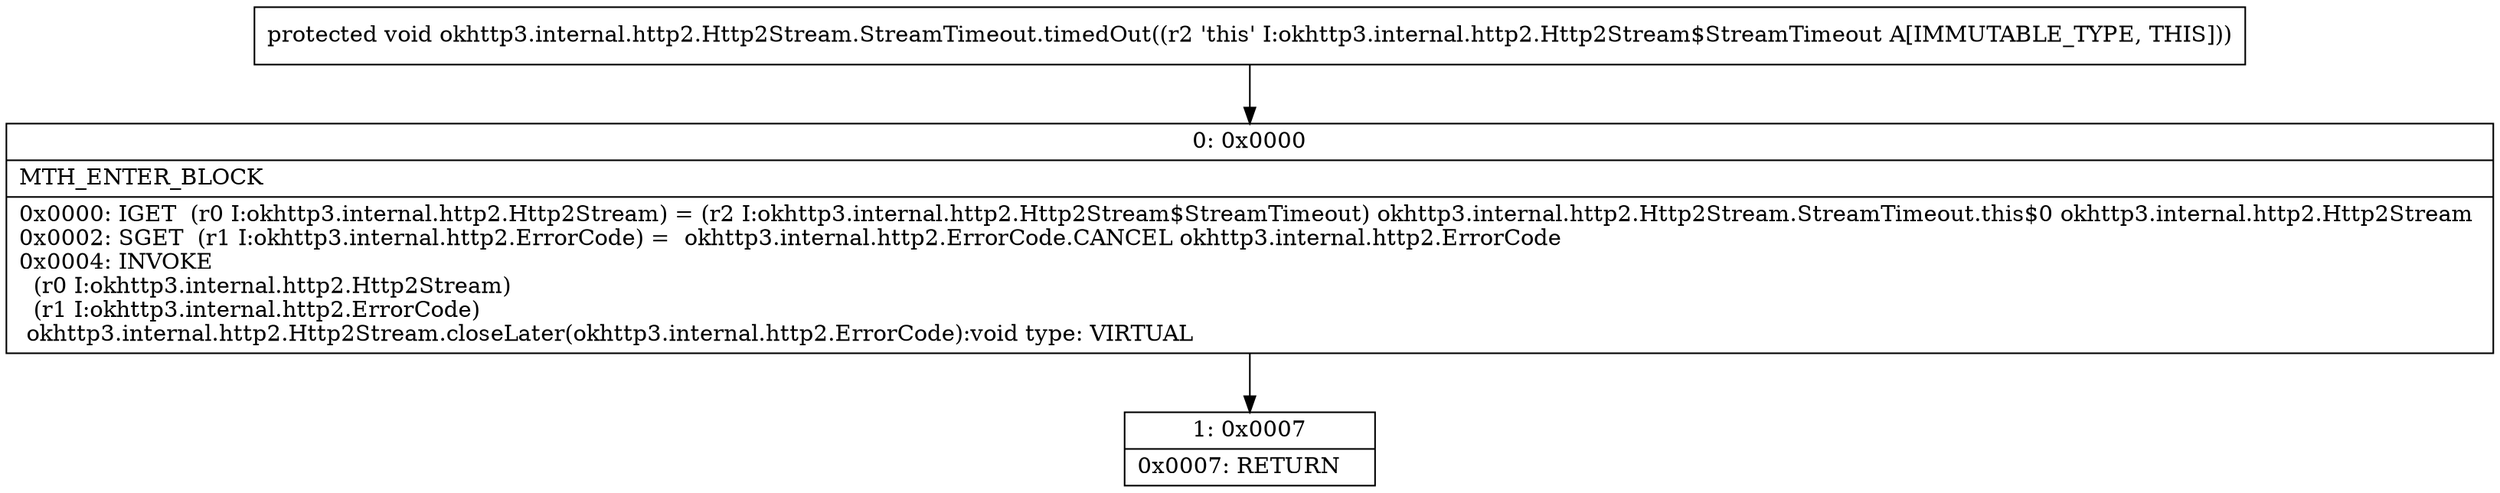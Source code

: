 digraph "CFG forokhttp3.internal.http2.Http2Stream.StreamTimeout.timedOut()V" {
Node_0 [shape=record,label="{0\:\ 0x0000|MTH_ENTER_BLOCK\l|0x0000: IGET  (r0 I:okhttp3.internal.http2.Http2Stream) = (r2 I:okhttp3.internal.http2.Http2Stream$StreamTimeout) okhttp3.internal.http2.Http2Stream.StreamTimeout.this$0 okhttp3.internal.http2.Http2Stream \l0x0002: SGET  (r1 I:okhttp3.internal.http2.ErrorCode) =  okhttp3.internal.http2.ErrorCode.CANCEL okhttp3.internal.http2.ErrorCode \l0x0004: INVOKE  \l  (r0 I:okhttp3.internal.http2.Http2Stream)\l  (r1 I:okhttp3.internal.http2.ErrorCode)\l okhttp3.internal.http2.Http2Stream.closeLater(okhttp3.internal.http2.ErrorCode):void type: VIRTUAL \l}"];
Node_1 [shape=record,label="{1\:\ 0x0007|0x0007: RETURN   \l}"];
MethodNode[shape=record,label="{protected void okhttp3.internal.http2.Http2Stream.StreamTimeout.timedOut((r2 'this' I:okhttp3.internal.http2.Http2Stream$StreamTimeout A[IMMUTABLE_TYPE, THIS])) }"];
MethodNode -> Node_0;
Node_0 -> Node_1;
}


